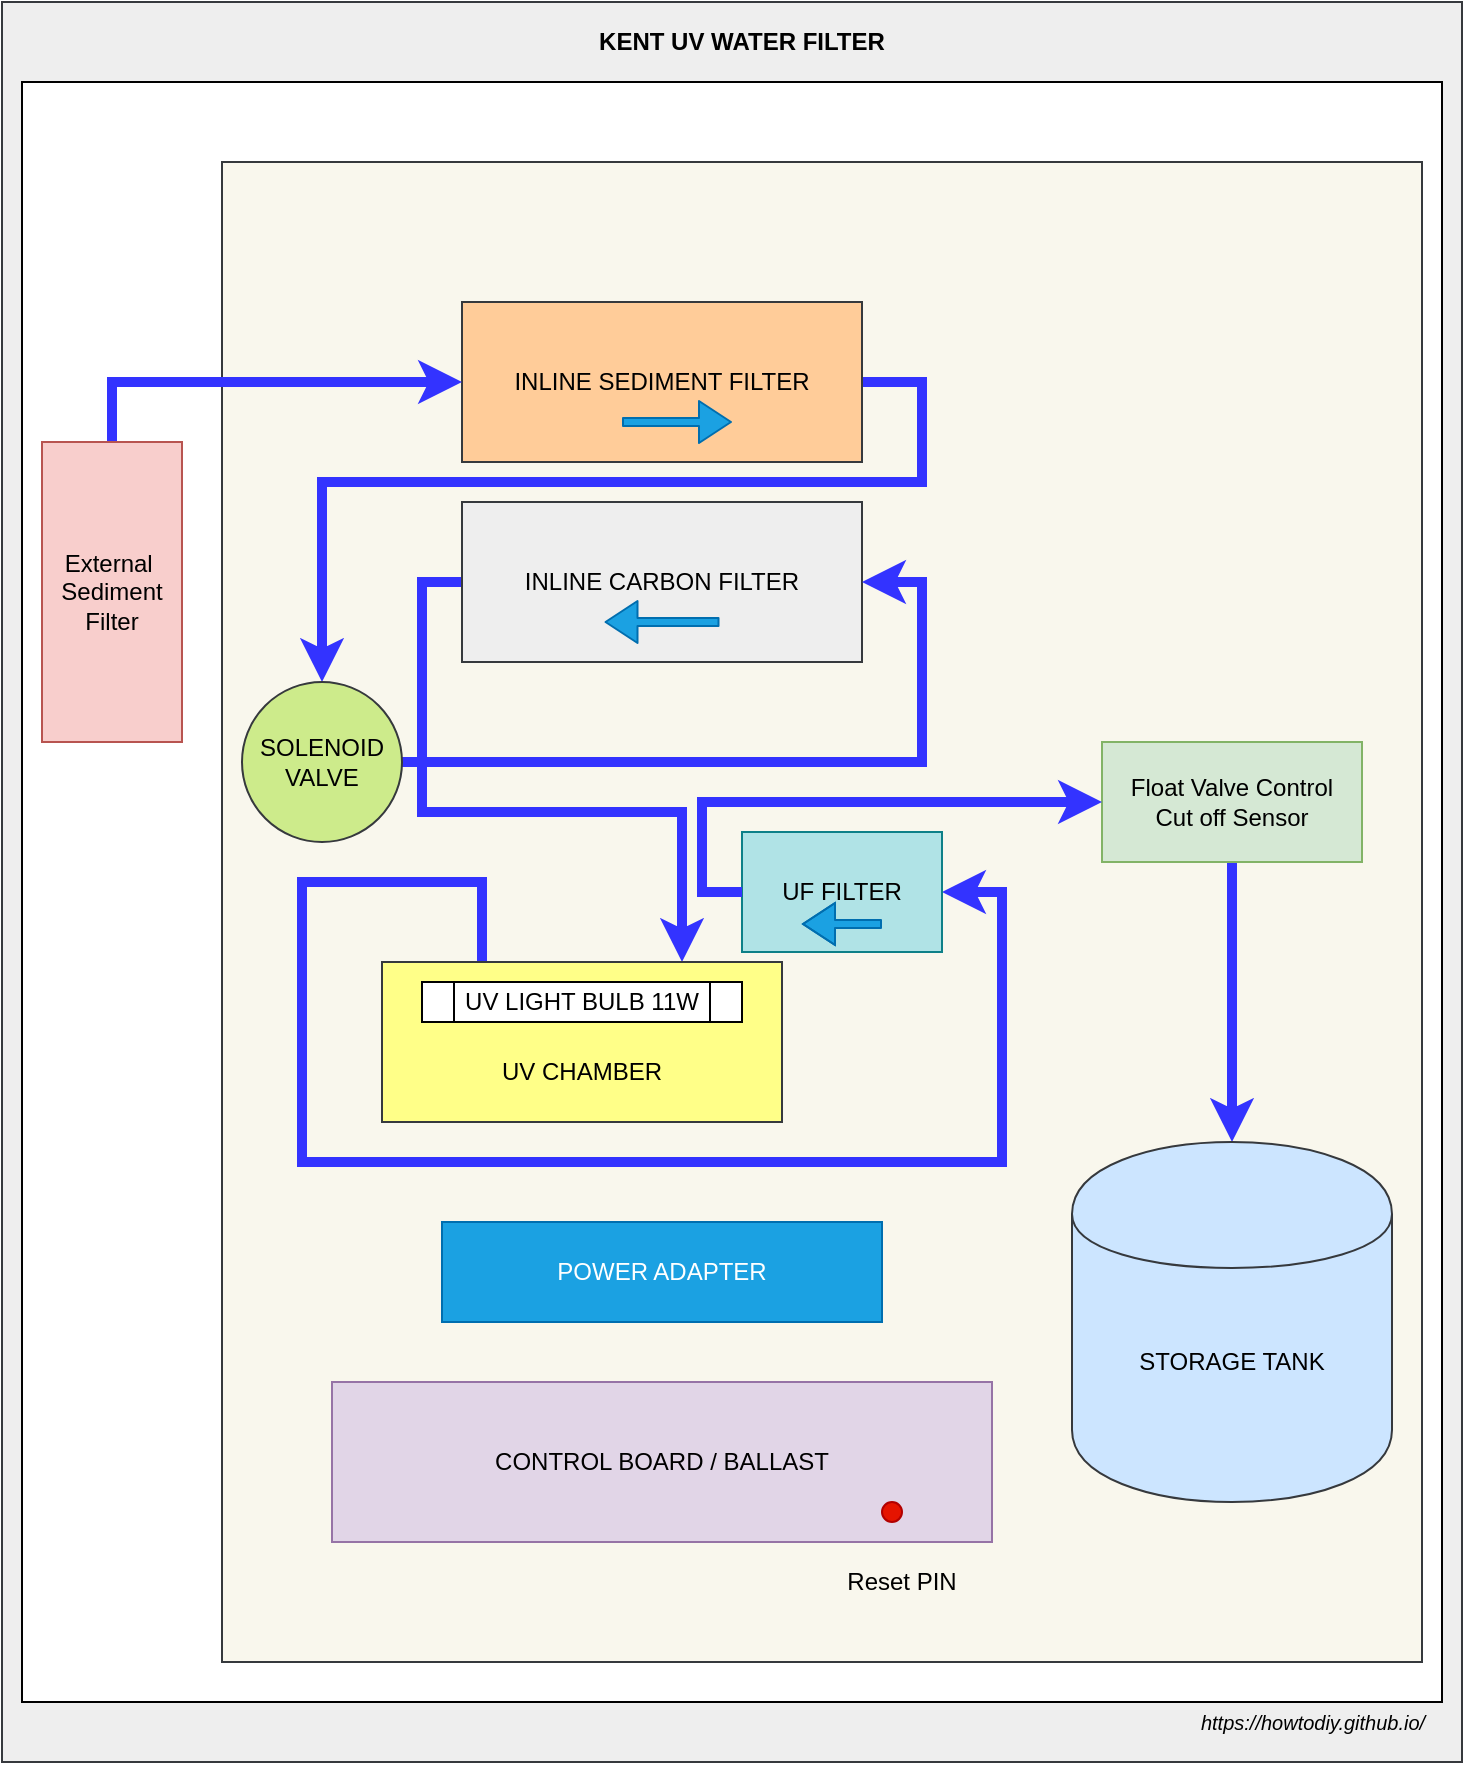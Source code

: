 <mxfile version="12.6.5" type="device"><diagram id="10Ya4x0mNbDOKjimnw4y" name="Page-1"><mxGraphModel dx="1106" dy="852" grid="1" gridSize="10" guides="1" tooltips="1" connect="1" arrows="1" fold="1" page="1" pageScale="1" pageWidth="500" pageHeight="1200" math="0" shadow="0"><root><mxCell id="0"/><mxCell id="1" parent="0"/><mxCell id="0G0NIJguUpocjLR5RwvV-24" value="" style="rounded=0;whiteSpace=wrap;html=1;fillColor=#eeeeee;strokeColor=#36393d;" parent="1" vertex="1"><mxGeometry x="30" y="10" width="730" height="880" as="geometry"/></mxCell><mxCell id="0G0NIJguUpocjLR5RwvV-23" value="" style="rounded=0;whiteSpace=wrap;html=1;" parent="1" vertex="1"><mxGeometry x="40" y="50" width="710" height="810" as="geometry"/></mxCell><mxCell id="0G0NIJguUpocjLR5RwvV-27" value="" style="rounded=0;whiteSpace=wrap;html=1;fillColor=#f9f7ed;strokeColor=#36393d;" parent="1" vertex="1"><mxGeometry x="140" y="90" width="600" height="750" as="geometry"/></mxCell><mxCell id="0G0NIJguUpocjLR5RwvV-7" value="" style="edgeStyle=orthogonalEdgeStyle;rounded=0;orthogonalLoop=1;jettySize=auto;html=1;strokeWidth=5;strokeColor=#3333FF;exitX=1;exitY=0.5;exitDx=0;exitDy=0;" parent="1" source="0G0NIJguUpocjLR5RwvV-3" target="0G0NIJguUpocjLR5RwvV-6" edge="1"><mxGeometry relative="1" as="geometry"><Array as="points"><mxPoint x="490" y="200"/><mxPoint x="490" y="250"/><mxPoint x="190" y="250"/></Array></mxGeometry></mxCell><mxCell id="0G0NIJguUpocjLR5RwvV-3" value="INLINE SEDIMENT FILTER" style="rounded=0;whiteSpace=wrap;html=1;fillColor=#ffcc99;strokeColor=#36393d;" parent="1" vertex="1"><mxGeometry x="260" y="160" width="200" height="80" as="geometry"/></mxCell><mxCell id="0G0NIJguUpocjLR5RwvV-4" value="" style="shape=flexArrow;endArrow=classic;html=1;fillColor=#1ba1e2;strokeColor=#006EAF;endWidth=16;endSize=5;width=4;" parent="1" edge="1"><mxGeometry width="50" height="50" relative="1" as="geometry"><mxPoint x="340" y="220" as="sourcePoint"/><mxPoint x="395" y="220" as="targetPoint"/></mxGeometry></mxCell><mxCell id="0G0NIJguUpocjLR5RwvV-12" style="edgeStyle=orthogonalEdgeStyle;rounded=0;orthogonalLoop=1;jettySize=auto;html=1;exitX=0;exitY=0.5;exitDx=0;exitDy=0;entryX=0.75;entryY=0;entryDx=0;entryDy=0;strokeWidth=5;strokeColor=#3333FF;" parent="1" source="0G0NIJguUpocjLR5RwvV-5" target="0G0NIJguUpocjLR5RwvV-11" edge="1"><mxGeometry relative="1" as="geometry"/></mxCell><mxCell id="0G0NIJguUpocjLR5RwvV-5" value="INLINE CARBON FILTER" style="rounded=0;whiteSpace=wrap;html=1;fillColor=#eeeeee;strokeColor=#36393d;" parent="1" vertex="1"><mxGeometry x="260" y="260" width="200" height="80" as="geometry"/></mxCell><mxCell id="0G0NIJguUpocjLR5RwvV-8" style="edgeStyle=orthogonalEdgeStyle;rounded=0;orthogonalLoop=1;jettySize=auto;html=1;entryX=1;entryY=0.5;entryDx=0;entryDy=0;strokeWidth=5;strokeColor=#3333FF;" parent="1" source="0G0NIJguUpocjLR5RwvV-6" target="0G0NIJguUpocjLR5RwvV-5" edge="1"><mxGeometry relative="1" as="geometry"><Array as="points"><mxPoint x="490" y="390"/><mxPoint x="490" y="300"/></Array></mxGeometry></mxCell><mxCell id="0G0NIJguUpocjLR5RwvV-6" value="SOLENOID VALVE" style="ellipse;whiteSpace=wrap;html=1;aspect=fixed;fillColor=#cdeb8b;strokeColor=#36393d;" parent="1" vertex="1"><mxGeometry x="150" y="350" width="80" height="80" as="geometry"/></mxCell><mxCell id="0G0NIJguUpocjLR5RwvV-9" value="" style="shape=flexArrow;endArrow=classic;html=1;fillColor=#1ba1e2;strokeColor=#006EAF;endWidth=16;endSize=5;width=4;" parent="1" edge="1"><mxGeometry width="50" height="50" relative="1" as="geometry"><mxPoint x="388.75" y="320" as="sourcePoint"/><mxPoint x="331.25" y="320" as="targetPoint"/></mxGeometry></mxCell><mxCell id="0G0NIJguUpocjLR5RwvV-20" style="edgeStyle=orthogonalEdgeStyle;rounded=0;orthogonalLoop=1;jettySize=auto;html=1;exitX=0.25;exitY=0;exitDx=0;exitDy=0;strokeWidth=5;strokeColor=#3333FF;" parent="1" source="0G0NIJguUpocjLR5RwvV-11" target="0G0NIJguUpocjLR5RwvV-13" edge="1"><mxGeometry relative="1" as="geometry"><mxPoint x="510" y="455" as="targetPoint"/><Array as="points"><mxPoint x="270" y="450"/><mxPoint x="180" y="450"/><mxPoint x="180" y="590"/><mxPoint x="530" y="590"/><mxPoint x="530" y="455"/></Array></mxGeometry></mxCell><mxCell id="0G0NIJguUpocjLR5RwvV-11" value="&lt;br&gt;&lt;br&gt;UV CHAMBER" style="rounded=0;whiteSpace=wrap;html=1;fillColor=#ffff88;strokeColor=#36393d;" parent="1" vertex="1"><mxGeometry x="220" y="490" width="200" height="80" as="geometry"/></mxCell><mxCell id="0G0NIJguUpocjLR5RwvV-22" style="edgeStyle=orthogonalEdgeStyle;rounded=0;orthogonalLoop=1;jettySize=auto;html=1;exitX=0.5;exitY=1;exitDx=0;exitDy=0;entryX=0.5;entryY=0;entryDx=0;entryDy=0;strokeWidth=5;strokeColor=#3333FF;" parent="1" source="0G0NIJguUpocjLR5RwvV-28" target="0G0NIJguUpocjLR5RwvV-21" edge="1"><mxGeometry relative="1" as="geometry"><Array as="points"><mxPoint x="645" y="550"/></Array></mxGeometry></mxCell><mxCell id="0G0NIJguUpocjLR5RwvV-13" value="UF FILTER" style="rounded=0;whiteSpace=wrap;html=1;fillColor=#b0e3e6;strokeColor=#0e8088;" parent="1" vertex="1"><mxGeometry x="400" y="425" width="100" height="60" as="geometry"/></mxCell><mxCell id="0G0NIJguUpocjLR5RwvV-14" value="" style="shape=flexArrow;endArrow=classic;html=1;fillColor=#1ba1e2;strokeColor=#006EAF;endWidth=16;endSize=5;width=4;" parent="1" edge="1"><mxGeometry width="50" height="50" relative="1" as="geometry"><mxPoint x="470" y="471" as="sourcePoint"/><mxPoint x="430" y="471" as="targetPoint"/><Array as="points"><mxPoint x="460" y="471"/></Array></mxGeometry></mxCell><mxCell id="0G0NIJguUpocjLR5RwvV-17" style="edgeStyle=orthogonalEdgeStyle;rounded=0;orthogonalLoop=1;jettySize=auto;html=1;exitX=0.5;exitY=0;exitDx=0;exitDy=0;entryX=0;entryY=0.5;entryDx=0;entryDy=0;strokeWidth=5;strokeColor=#3333FF;" parent="1" source="0G0NIJguUpocjLR5RwvV-16" target="0G0NIJguUpocjLR5RwvV-3" edge="1"><mxGeometry relative="1" as="geometry"/></mxCell><mxCell id="0G0NIJguUpocjLR5RwvV-16" value="External&amp;nbsp;&lt;br&gt;Sediment Filter" style="rounded=0;whiteSpace=wrap;html=1;fillColor=#f8cecc;strokeColor=#b85450;" parent="1" vertex="1"><mxGeometry x="50" y="230" width="70" height="150" as="geometry"/></mxCell><mxCell id="0G0NIJguUpocjLR5RwvV-21" value="STORAGE TANK" style="shape=cylinder;whiteSpace=wrap;html=1;boundedLbl=1;backgroundOutline=1;fillColor=#cce5ff;strokeColor=#36393d;" parent="1" vertex="1"><mxGeometry x="565" y="580" width="160" height="180" as="geometry"/></mxCell><mxCell id="0G0NIJguUpocjLR5RwvV-25" value="&lt;font style=&quot;font-size: 10px&quot;&gt;&lt;i&gt;https://howtodiy.github.io/&lt;/i&gt;&lt;/font&gt;" style="text;html=1;align=center;verticalAlign=middle;resizable=0;points=[];autosize=1;" parent="1" vertex="1"><mxGeometry x="620" y="860" width="130" height="20" as="geometry"/></mxCell><mxCell id="0G0NIJguUpocjLR5RwvV-26" value="KENT UV WATER FILTER" style="text;html=1;strokeColor=none;fillColor=none;align=center;verticalAlign=middle;whiteSpace=wrap;rounded=0;fontStyle=1" parent="1" vertex="1"><mxGeometry x="300" y="20" width="200" height="20" as="geometry"/></mxCell><mxCell id="0G0NIJguUpocjLR5RwvV-28" value="Float Valve Control &lt;br&gt;Cut off Sensor" style="rounded=0;whiteSpace=wrap;html=1;fillColor=#d5e8d4;strokeColor=#82b366;" parent="1" vertex="1"><mxGeometry x="580" y="380" width="130" height="60" as="geometry"/></mxCell><mxCell id="0G0NIJguUpocjLR5RwvV-29" style="edgeStyle=orthogonalEdgeStyle;rounded=0;orthogonalLoop=1;jettySize=auto;html=1;exitX=0;exitY=0.5;exitDx=0;exitDy=0;entryX=0;entryY=0.5;entryDx=0;entryDy=0;strokeWidth=5;strokeColor=#3333FF;" parent="1" source="0G0NIJguUpocjLR5RwvV-13" target="0G0NIJguUpocjLR5RwvV-28" edge="1"><mxGeometry relative="1" as="geometry"><mxPoint x="400" y="455" as="sourcePoint"/><mxPoint x="680" y="450" as="targetPoint"/><Array as="points"><mxPoint x="380" y="455"/><mxPoint x="380" y="410"/><mxPoint x="570" y="410"/></Array></mxGeometry></mxCell><mxCell id="0G0NIJguUpocjLR5RwvV-30" value="CONTROL BOARD / BALLAST" style="rounded=0;whiteSpace=wrap;html=1;fillColor=#e1d5e7;strokeColor=#9673a6;" parent="1" vertex="1"><mxGeometry x="195" y="700" width="330" height="80" as="geometry"/></mxCell><mxCell id="0G0NIJguUpocjLR5RwvV-31" value="POWER ADAPTER" style="rounded=0;whiteSpace=wrap;html=1;fillColor=#1ba1e2;strokeColor=#006EAF;fontColor=#ffffff;" parent="1" vertex="1"><mxGeometry x="250" y="620" width="220" height="50" as="geometry"/></mxCell><mxCell id="jkLZeNBW4ExceEY21y3A-1" value="UV LIGHT BULB 11W" style="shape=process;whiteSpace=wrap;html=1;backgroundOutline=1;" vertex="1" parent="1"><mxGeometry x="240" y="500" width="160" height="20" as="geometry"/></mxCell><mxCell id="jkLZeNBW4ExceEY21y3A-2" value="" style="ellipse;whiteSpace=wrap;html=1;aspect=fixed;fillColor=#e51400;strokeColor=#B20000;fontColor=#ffffff;" vertex="1" parent="1"><mxGeometry x="470" y="760" width="10" height="10" as="geometry"/></mxCell><mxCell id="jkLZeNBW4ExceEY21y3A-3" value="Reset PIN" style="text;html=1;strokeColor=none;fillColor=none;align=center;verticalAlign=middle;whiteSpace=wrap;rounded=0;" vertex="1" parent="1"><mxGeometry x="435" y="790" width="90" height="20" as="geometry"/></mxCell></root></mxGraphModel></diagram></mxfile>